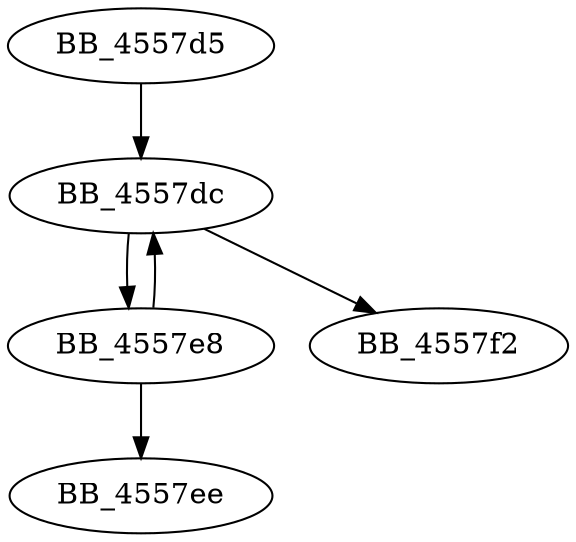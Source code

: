 DiGraph sub_4557D5{
BB_4557d5->BB_4557dc
BB_4557dc->BB_4557e8
BB_4557dc->BB_4557f2
BB_4557e8->BB_4557dc
BB_4557e8->BB_4557ee
}
